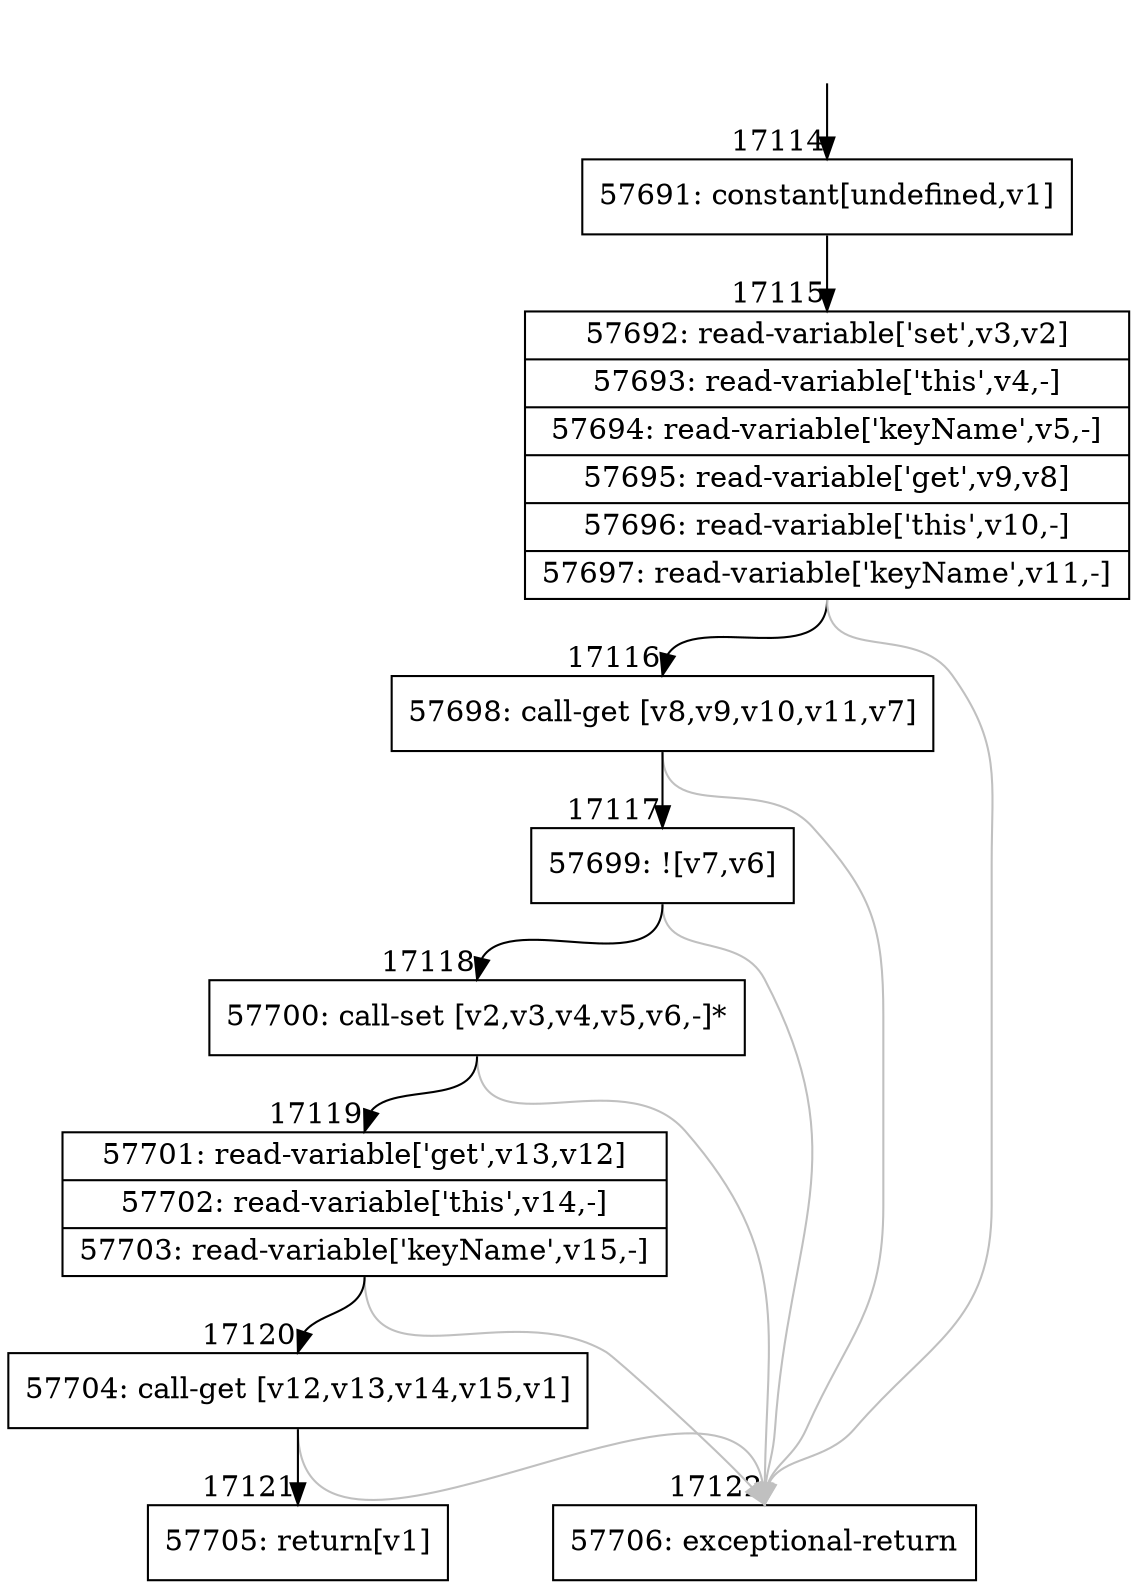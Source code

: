 digraph {
rankdir="TD"
BB_entry1470[shape=none,label=""];
BB_entry1470 -> BB17114 [tailport=s, headport=n, headlabel="    17114"]
BB17114 [shape=record label="{57691: constant[undefined,v1]}" ] 
BB17114 -> BB17115 [tailport=s, headport=n, headlabel="      17115"]
BB17115 [shape=record label="{57692: read-variable['set',v3,v2]|57693: read-variable['this',v4,-]|57694: read-variable['keyName',v5,-]|57695: read-variable['get',v9,v8]|57696: read-variable['this',v10,-]|57697: read-variable['keyName',v11,-]}" ] 
BB17115 -> BB17116 [tailport=s, headport=n, headlabel="      17116"]
BB17115 -> BB17122 [tailport=s, headport=n, color=gray, headlabel="      17122"]
BB17116 [shape=record label="{57698: call-get [v8,v9,v10,v11,v7]}" ] 
BB17116 -> BB17117 [tailport=s, headport=n, headlabel="      17117"]
BB17116 -> BB17122 [tailport=s, headport=n, color=gray]
BB17117 [shape=record label="{57699: ![v7,v6]}" ] 
BB17117 -> BB17118 [tailport=s, headport=n, headlabel="      17118"]
BB17117 -> BB17122 [tailport=s, headport=n, color=gray]
BB17118 [shape=record label="{57700: call-set [v2,v3,v4,v5,v6,-]*}" ] 
BB17118 -> BB17119 [tailport=s, headport=n, headlabel="      17119"]
BB17118 -> BB17122 [tailport=s, headport=n, color=gray]
BB17119 [shape=record label="{57701: read-variable['get',v13,v12]|57702: read-variable['this',v14,-]|57703: read-variable['keyName',v15,-]}" ] 
BB17119 -> BB17120 [tailport=s, headport=n, headlabel="      17120"]
BB17119 -> BB17122 [tailport=s, headport=n, color=gray]
BB17120 [shape=record label="{57704: call-get [v12,v13,v14,v15,v1]}" ] 
BB17120 -> BB17121 [tailport=s, headport=n, headlabel="      17121"]
BB17120 -> BB17122 [tailport=s, headport=n, color=gray]
BB17121 [shape=record label="{57705: return[v1]}" ] 
BB17122 [shape=record label="{57706: exceptional-return}" ] 
//#$~ 32449
}
